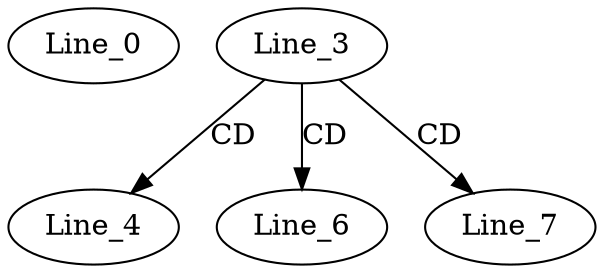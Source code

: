 digraph G {
  Line_0;
  Line_3;
  Line_4;
  Line_6;
  Line_7;
  Line_3 -> Line_4 [ label="CD" ];
  Line_3 -> Line_6 [ label="CD" ];
  Line_3 -> Line_7 [ label="CD" ];
}
